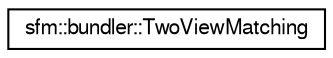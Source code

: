 digraph "Graphical Class Hierarchy"
{
  edge [fontname="FreeSans",fontsize="10",labelfontname="FreeSans",labelfontsize="10"];
  node [fontname="FreeSans",fontsize="10",shape=record];
  rankdir="LR";
  Node0 [label="sfm::bundler::TwoViewMatching",height=0.2,width=0.4,color="black", fillcolor="white", style="filled",URL="$structsfm_1_1bundler_1_1_two_view_matching.html",tooltip="The matching result between two views. "];
}
